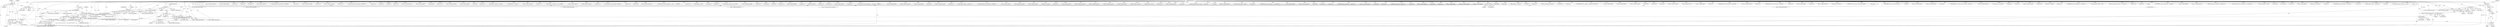 digraph "0_stb_98fdfc6df88b1e34a736d5e126e6c8139c8de1a6_2@pointer" {
"1000469" [label="(Call,error(f, VORBIS_invalid_setup))"];
"1000465" [label="(Call,get8_packet(f))"];
"1000445" [label="(Call,is_whole_packet_present(f, TRUE))"];
"1000440" [label="(Call,IS_PUSH_MODE(f))"];
"1000435" [label="(Call,start_packet(f))"];
"1000424" [label="(Call,skip(f, len))"];
"1000422" [label="(Call,next_segment(f))"];
"1000414" [label="(Call,start_packet(f))"];
"1000408" [label="(Call,start_page(f))"];
"1000395" [label="(Call,get8(f))"];
"1000332" [label="(Call,get8(f))"];
"1000328" [label="(Call,get32(f))"];
"1000326" [label="(Call,get32(f))"];
"1000324" [label="(Call,get32(f))"];
"1000313" [label="(Call,get32(f))"];
"1000288" [label="(Call,get8(f))"];
"1000277" [label="(Call,get32(f))"];
"1000259" [label="(Call,getn(f, header, 6))"];
"1000250" [label="(Call,get8(f))"];
"1000126" [label="(Call,start_page(f))"];
"1000107" [label="(MethodParameterIn,vorb *f)"];
"1000420" [label="(Call,len = next_segment(f))"];
"1000468" [label="(Return,return error(f, VORBIS_invalid_setup);)"];
"1002110" [label="(Call,error(f, VORBIS_invalid_setup))"];
"1001020" [label="(Call,error(f, VORBIS_outofmem))"];
"1000254" [label="(Call,error(f, VORBIS_invalid_first_page))"];
"1002025" [label="(Call,get_bits(f, 3))"];
"1002907" [label="(Call,get_bits(f,8))"];
"1003196" [label="(Call,get_bits(f,16))"];
"1000269" [label="(Call,vorbis_validate(header))"];
"1001152" [label="(Call,error(f, VORBIS_outofmem))"];
"1001392" [label="(Call,setup_temp_free(f,mults,sizeof(mults[0])*c->lookup_values))"];
"1002051" [label="(Call,get_bits(f, 8))"];
"1000585" [label="(Call,error(f, VORBIS_invalid_setup))"];
"1000603" [label="(Call,get_bits(f, 8))"];
"1000769" [label="(Call,error(f, VORBIS_invalid_setup))"];
"1000435" [label="(Call,start_packet(f))"];
"1000321" [label="(Call,error(f, VORBIS_invalid_first_page))"];
"1001843" [label="(Call,get_bits(f, 16))"];
"1001625" [label="(Call,setup_temp_free(f, mults,sizeof(mults[0])*c->lookup_values))"];
"1000332" [label="(Call,get8(f))"];
"1001896" [label="(Call,get_bits(f,16))"];
"1003203" [label="(Call,get_bits(f,8))"];
"1000500" [label="(Call,get_bits(f,8))"];
"1000284" [label="(Call,f->channels = get8(f))"];
"1000314" [label="(Identifier,f)"];
"1001243" [label="(Call,CHECK(f))"];
"1002453" [label="(Call,get_bits(f,6))"];
"1001340" [label="(Call,error(f, VORBIS_invalid_setup))"];
"1002637" [label="(Call,error(f, VORBIS_outofmem))"];
"1003238" [label="(Call,flush_packet(f))"];
"1001283" [label="(Call,get_bits(f, 32))"];
"1002065" [label="(Call,error(f, VORBIS_invalid_setup))"];
"1002535" [label="(Call,error(f, VORBIS_outofmem))"];
"1000108" [label="(Block,)"];
"1000249" [label="(Call,get8(f) != VORBIS_packet_id)"];
"1000573" [label="(Call,CHECK(f))"];
"1000262" [label="(Literal,6)"];
"1001291" [label="(Call,get_bits(f, 4))"];
"1000331" [label="(Identifier,x)"];
"1003265" [label="(Call,setup_malloc(f, sizeof(float) * f->blocksize_1))"];
"1003388" [label="(Call,init_blocksize(f, 1, f->blocksize_1))"];
"1000463" [label="(ControlStructure,if (get8_packet(f) != VORBIS_packet_setup))"];
"1000278" [label="(Identifier,f)"];
"1000413" [label="(Call,!start_packet(f))"];
"1002984" [label="(Call,error(f, VORBIS_invalid_setup))"];
"1002398" [label="(Call,get_bits(f, 16))"];
"1000289" [label="(Identifier,f)"];
"1002771" [label="(Call,setup_malloc(f, f->mapping_count * sizeof(*f->mapping)))"];
"1003330" [label="(Call,error(f, VORBIS_outofmem))"];
"1001404" [label="(Call,error(f, VORBIS_invalid_setup))"];
"1001249" [label="(Call,get_bits(f, 4))"];
"1002702" [label="(Call,setup_malloc(f, sizeof(r->classdata[j][0]) * classwords))"];
"1000370" [label="(Call,error(f, VORBIS_invalid_setup))"];
"1002324" [label="(Call,get_bits(f, 6))"];
"1003118" [label="(Call,get_bits(f,8))"];
"1003018" [label="(Call,error(f, VORBIS_invalid_setup))"];
"1001469" [label="(Call,setup_malloc(f, sizeof(c->multiplicands[0]) * c->entries        * c->dimensions))"];
"1002504" [label="(Call,get_bits(f,5))"];
"1000309" [label="(Call,f->sample_rate = get32(f))"];
"1000259" [label="(Call,getn(f, header, 6))"];
"1000127" [label="(Identifier,f)"];
"1000422" [label="(Call,next_segment(f))"];
"1000875" [label="(Call,setup_malloc(f, c->entries))"];
"1000333" [label="(Identifier,f)"];
"1003109" [label="(Call,get_bits(f,8))"];
"1000424" [label="(Call,skip(f, len))"];
"1000804" [label="(Call,get_bits(f,1))"];
"1002846" [label="(Call,setup_malloc(f, f->channels * sizeof(*m->chan)))"];
"1003132" [label="(Call,error(f, VORBIS_invalid_setup))"];
"1000616" [label="(Call,get_bits(f, 8))"];
"1002577" [label="(Call,get_bits(f, 8))"];
"1000445" [label="(Call,is_whole_packet_present(f, TRUE))"];
"1000328" [label="(Call,get32(f))"];
"1000465" [label="(Call,get8_packet(f))"];
"1001754" [label="(Call,CHECK(f))"];
"1003048" [label="(Call,get_bits(f, 4))"];
"1000403" [label="(Call,error(f, VORBIS_invalid_first_page))"];
"1000245" [label="(Call,error(f, VORBIS_invalid_first_page))"];
"1000329" [label="(Identifier,f)"];
"1000393" [label="(Call,x = get8(f))"];
"1001181" [label="(Call,error(f, VORBIS_outofmem))"];
"1002876" [label="(Call,get_bits(f,4))"];
"1000446" [label="(Identifier,f)"];
"1000753" [label="(Call,get_bits(f, ilog(limit)))"];
"1000125" [label="(Call,!start_page(f))"];
"1002035" [label="(Call,get_bits(f, 2))"];
"1002868" [label="(Call,get_bits(f,1))"];
"1000325" [label="(Identifier,f)"];
"1000107" [label="(MethodParameterIn,vorb *f)"];
"1000992" [label="(Call,error(f, VORBIS_outofmem))"];
"1002495" [label="(Call,get_bits(f,3))"];
"1000407" [label="(Call,!start_page(f))"];
"1000434" [label="(Call,!start_packet(f))"];
"1000419" [label="(Block,)"];
"1000313" [label="(Call,get32(f))"];
"1001446" [label="(Call,setup_malloc(f, sizeof(c->multiplicands[0]) * c->sorted_entries * c->dimensions))"];
"1002789" [label="(Call,error(f, VORBIS_outofmem))"];
"1000466" [label="(Identifier,f)"];
"1003146" [label="(Call,error(f, VORBIS_invalid_setup))"];
"1000470" [label="(Identifier,f)"];
"1003619" [label="(Call,stb_vorbis_get_file_offset(f))"];
"1001939" [label="(Call,get_bits(f,8))"];
"1003004" [label="(Call,error(f, VORBIS_invalid_setup))"];
"1002898" [label="(Call,get_bits(f,1))"];
"1000429" [label="(Identifier,f)"];
"1000264" [label="(Call,error(f, VORBIS_unexpected_eof))"];
"1000190" [label="(Call,getn(f, header, 6))"];
"1000440" [label="(Call,IS_PUSH_MODE(f))"];
"1000462" [label="(Call,crc32_init())"];
"1000261" [label="(Identifier,header)"];
"1003571" [label="(Call,f->first_decode = TRUE)"];
"1000469" [label="(Call,error(f, VORBIS_invalid_setup))"];
"1000138" [label="(Call,error(f, VORBIS_invalid_first_page))"];
"1003281" [label="(Call,setup_malloc(f, sizeof(float) * f->blocksize_1/2))"];
"1001683" [label="(Call,setup_temp_free(f, mults,sizeof(mults[0])*c->lookup_values))"];
"1001822" [label="(Call,error(f, VORBIS_outofmem))"];
"1001259" [label="(Call,error(f, VORBIS_invalid_setup))"];
"1001046" [label="(Call,error(f, VORBIS_outofmem))"];
"1001382" [label="(Call,get_bits(f, c->value_bits))"];
"1000590" [label="(Call,get_bits(f, 8))"];
"1003373" [label="(Call,error(f, VORBIS_outofmem))"];
"1000829" [label="(Call,error(f, VORBIS_invalid_setup))"];
"1003213" [label="(Call,error(f, VORBIS_invalid_setup))"];
"1001118" [label="(Call,error(f, VORBIS_invalid_setup))"];
"1003612" [label="(Call,error(f, VORBIS_outofmem))"];
"1000277" [label="(Call,get32(f))"];
"1000250" [label="(Call,get8(f))"];
"1000611" [label="(Call,error(f, VORBIS_invalid_setup))"];
"1000708" [label="(Call,setup_malloc(f, c->entries))"];
"1001275" [label="(Call,get_bits(f, 32))"];
"1001786" [label="(Call,error(f, VORBIS_invalid_setup))"];
"1002126" [label="(Call,get_bits(f,4))"];
"1000441" [label="(Identifier,f)"];
"1000260" [label="(Identifier,f)"];
"1000288" [label="(Call,get8(f))"];
"1001029" [label="(Call,setup_temp_malloc(f, sizeof(*c->codewords) * c->sorted_entries))"];
"1000232" [label="(Call,get8(f))"];
"1000395" [label="(Call,get8(f))"];
"1000251" [label="(Identifier,f)"];
"1001855" [label="(Call,error(f, VORBIS_invalid_setup))"];
"1000898" [label="(Call,setup_temp_free(f, lengths, c->entries))"];
"1001903" [label="(Call,get_bits(f,6))"];
"1001161" [label="(Call,setup_malloc(f, sizeof(*c->sorted_values   ) * (c->sorted_entries+1)))"];
"1000414" [label="(Call,start_packet(f))"];
"1001695" [label="(Call,error(f, VORBIS_outofmem))"];
"1000126" [label="(Call,start_page(f))"];
"1000324" [label="(Call,get32(f))"];
"1000148" [label="(Call,error(f, VORBIS_invalid_first_page))"];
"1000683" [label="(Call,error(f, VORBIS_invalid_setup))"];
"1001918" [label="(Call,get_bits(f,4))"];
"1000444" [label="(Call,!is_whole_packet_present(f, TRUE))"];
"1000632" [label="(Call,get_bits(f, 8))"];
"1003014" [label="(Call,get_bits(f,2))"];
"1001347" [label="(Call,setup_temp_malloc(f, sizeof(mults[0]) * c->lookup_values))"];
"1000158" [label="(Call,error(f, VORBIS_invalid_first_page))"];
"1002593" [label="(Call,error(f, VORBIS_invalid_setup))"];
"1000426" [label="(Identifier,len)"];
"1001990" [label="(Call,get_bits(f, 4))"];
"1001969" [label="(Call,get_bits(f, 5))"];
"1003354" [label="(Call,setup_malloc(f, sizeof(float) * f->blocksize_1/2))"];
"1000657" [label="(Call,get_bits(f,1))"];
"1002864" [label="(Call,error(f, VORBIS_outofmem))"];
"1000306" [label="(Call,error(f, VORBIS_too_many_channels))"];
"1000330" [label="(Call,x = get8(f))"];
"1000731" [label="(Call,get_bits(f,5))"];
"1001910" [label="(Call,get_bits(f,8))"];
"1003621" [label="(Return,return TRUE;)"];
"1000326" [label="(Call,get32(f))"];
"1002353" [label="(Call,error(f, VORBIS_outofmem))"];
"1002473" [label="(Call,error(f, VORBIS_invalid_setup))"];
"1000717" [label="(Call,error(f, VORBIS_outofmem))"];
"1000492" [label="(Call,error(f, VORBIS_invalid_setup))"];
"1003100" [label="(Call,get_bits(f,8))"];
"1001882" [label="(Call,get_bits(f,8))"];
"1003378" [label="(Call,init_blocksize(f, 0, f->blocksize_0))"];
"1000423" [label="(Identifier,f)"];
"1001656" [label="(Call,CHECK(f))"];
"1000420" [label="(Call,len = next_segment(f))"];
"1001778" [label="(Call,get_bits(f, 16))"];
"1001943" [label="(Call,error(f, VORBIS_feature_not_supported))"];
"1002417" [label="(Call,get_bits(f, 24))"];
"1003182" [label="(Call,get_bits(f,1))"];
"1002614" [label="(Call,setup_malloc(f, sizeof(*r->classdata) * f->codebooks[r->classbook].entries))"];
"1001066" [label="(Call,error(f, VORBIS_outofmem))"];
"1000382" [label="(Call,error(f, VORBIS_invalid_setup))"];
"1002723" [label="(Call,error(f, VORBIS_outofmem))"];
"1001637" [label="(Call,error(f, VORBIS_invalid_setup))"];
"1001794" [label="(Call,get_bits(f, 6))"];
"1000390" [label="(Call,error(f, VORBIS_invalid_setup))"];
"1000168" [label="(Call,error(f, VORBIS_invalid_first_page))"];
"1001889" [label="(Call,get_bits(f,16))"];
"1002761" [label="(Call,get_bits(f,6))"];
"1000272" [label="(Call,error(f, VORBIS_invalid_first_page))"];
"1003235" [label="(Call,error(f, VORBIS_invalid_setup))"];
"1000258" [label="(Call,!getn(f, header, 6))"];
"1001113" [label="(Call,setup_temp_free(f, values, 0))"];
"1001504" [label="(Call,error(f, VORBIS_outofmem))"];
"1000637" [label="(Call,get_bits(f, 8))"];
"1000281" [label="(Call,error(f, VORBIS_invalid_first_page))"];
"1001743" [label="(Call,setup_temp_free(f, mults, sizeof(mults[0])*c->lookup_values))"];
"1000276" [label="(Call,get32(f) != 0)"];
"1002436" [label="(Call,error(f, VORBIS_invalid_setup))"];
"1002829" [label="(Call,get_bits(f,16))"];
"1001206" [label="(Call,setup_temp_free(f, values, sizeof(*values)*c->sorted_entries))"];
"1003154" [label="(Call,get_bits(f, 6))"];
"1001362" [label="(Call,error(f, VORBIS_outofmem))"];
"1003623" [label="(MethodReturn,static int)"];
"1000436" [label="(Identifier,f)"];
"1000296" [label="(Call,error(f, VORBIS_invalid_first_page))"];
"1002461" [label="(Call,get_bits(f,8))"];
"1000598" [label="(Call,error(f, VORBIS_invalid_setup))"];
"1002931" [label="(Call,get_bits(f, ilog(f->channels-1)))"];
"1000415" [label="(Identifier,f)"];
"1002334" [label="(Call,setup_malloc(f, f->residue_count * sizeof(f->residue_config[0])))"];
"1001761" [label="(Call,get_bits(f, 6))"];
"1000485" [label="(Call,get8_packet(f))"];
"1001804" [label="(Call,setup_malloc(f, f->floor_count * sizeof(*f->floor_config)))"];
"1000327" [label="(Identifier,f)"];
"1000960" [label="(Call,CHECK(f))"];
"1002968" [label="(Call,error(f, VORBIS_invalid_setup))"];
"1000464" [label="(Call,get8_packet(f) != VORBIS_packet_setup)"];
"1003064" [label="(Call,error(f, VORBIS_invalid_setup))"];
"1002118" [label="(Call,get_bits(f,2))"];
"1000471" [label="(Identifier,VORBIS_invalid_setup)"];
"1000252" [label="(Identifier,VORBIS_packet_id)"];
"1001216" [label="(Call,setup_temp_free(f, c->codewords, sizeof(*c->codewords)*c->sorted_entries))"];
"1002410" [label="(Call,error(f, VORBIS_invalid_setup))"];
"1001009" [label="(Call,setup_malloc(f, c->sorted_entries))"];
"1000408" [label="(Call,start_page(f))"];
"1000279" [label="(Literal,0)"];
"1000667" [label="(Call,get_bits(f,1))"];
"1002499" [label="(Call,get_bits(f,1))"];
"1002837" [label="(Call,error(f, VORBIS_invalid_setup))"];
"1003189" [label="(Call,get_bits(f,16))"];
"1000468" [label="(Return,return error(f, VORBIS_invalid_setup);)"];
"1000425" [label="(Identifier,f)"];
"1000447" [label="(Identifier,TRUE)"];
"1002194" [label="(Call,get_bits(f, g->rangebits))"];
"1000816" [label="(Call,get_bits(f, 5))"];
"1001664" [label="(Call,setup_malloc(f, sizeof(c->multiplicands[0]) * c->lookup_values))"];
"1001230" [label="(Call,setup_temp_free(f, lengths, c->entries))"];
"1001053" [label="(Call,setup_temp_malloc(f, sizeof(*values) * c->sorted_entries))"];
"1002444" [label="(Call,get_bits(f,24))"];
"1000646" [label="(Call,get_bits(f, 8))"];
"1000236" [label="(Call,get8(f))"];
"1002516" [label="(Call,setup_malloc(f, sizeof(r->residue_books[0]) * r->classifications))"];
"1000887" [label="(Call,error(f, VORBIS_outofmem))"];
"1003223" [label="(Call,error(f, VORBIS_invalid_setup))"];
"1000240" [label="(Call,error(f, VORBIS_ogg_skeleton_not_supported))"];
"1000396" [label="(Identifier,f)"];
"1000510" [label="(Call,setup_malloc(f, sizeof(*f->codebooks) * f->codebook_count))"];
"1000467" [label="(Identifier,VORBIS_packet_setup)"];
"1001132" [label="(Call,setup_malloc(f, sizeof(*c->sorted_codewords) * (c->sorted_entries+1)))"];
"1000694" [label="(Call,setup_temp_malloc(f, c->entries))"];
"1000625" [label="(Call,get_bits(f, 8))"];
"1000439" [label="(ControlStructure,if (IS_PUSH_MODE(f)))"];
"1002424" [label="(Call,get_bits(f, 24))"];
"1002093" [label="(Call,get_bits(f,8))"];
"1000409" [label="(Identifier,f)"];
"1000528" [label="(Call,error(f, VORBIS_outofmem))"];
"1002947" [label="(Call,get_bits(f, ilog(f->channels-1)))"];
"1000421" [label="(Identifier,len)"];
"1001299" [label="(Call,get_bits(f,1))"];
"1001492" [label="(Call,setup_temp_free(f,mults,sizeof(mults[0])*c->lookup_values))"];
"1000577" [label="(Call,get_bits(f, 8))"];
"1003299" [label="(Call,setup_malloc(f, sizeof(int16) * longest_floorlist))"];
"1001756" [label="(Call,CHECK(f))"];
"1000974" [label="(Call,setup_malloc(f, sizeof(c->codewords[0]) * c->entries))"];
"1000469" -> "1000468"  [label="AST: "];
"1000469" -> "1000471"  [label="CFG: "];
"1000470" -> "1000469"  [label="AST: "];
"1000471" -> "1000469"  [label="AST: "];
"1000468" -> "1000469"  [label="CFG: "];
"1000469" -> "1003623"  [label="DDG: error(f, VORBIS_invalid_setup)"];
"1000469" -> "1003623"  [label="DDG: VORBIS_invalid_setup"];
"1000469" -> "1003623"  [label="DDG: f"];
"1000469" -> "1000468"  [label="DDG: error(f, VORBIS_invalid_setup)"];
"1000465" -> "1000469"  [label="DDG: f"];
"1000107" -> "1000469"  [label="DDG: f"];
"1000465" -> "1000464"  [label="AST: "];
"1000465" -> "1000466"  [label="CFG: "];
"1000466" -> "1000465"  [label="AST: "];
"1000467" -> "1000465"  [label="CFG: "];
"1000465" -> "1000464"  [label="DDG: f"];
"1000445" -> "1000465"  [label="DDG: f"];
"1000440" -> "1000465"  [label="DDG: f"];
"1000107" -> "1000465"  [label="DDG: f"];
"1000465" -> "1000485"  [label="DDG: f"];
"1000465" -> "1000492"  [label="DDG: f"];
"1000465" -> "1000500"  [label="DDG: f"];
"1000445" -> "1000444"  [label="AST: "];
"1000445" -> "1000447"  [label="CFG: "];
"1000446" -> "1000445"  [label="AST: "];
"1000447" -> "1000445"  [label="AST: "];
"1000444" -> "1000445"  [label="CFG: "];
"1000445" -> "1003623"  [label="DDG: f"];
"1000445" -> "1003623"  [label="DDG: TRUE"];
"1000445" -> "1000444"  [label="DDG: f"];
"1000445" -> "1000444"  [label="DDG: TRUE"];
"1000440" -> "1000445"  [label="DDG: f"];
"1000107" -> "1000445"  [label="DDG: f"];
"1000445" -> "1003571"  [label="DDG: TRUE"];
"1000445" -> "1003621"  [label="DDG: TRUE"];
"1000440" -> "1000439"  [label="AST: "];
"1000440" -> "1000441"  [label="CFG: "];
"1000441" -> "1000440"  [label="AST: "];
"1000446" -> "1000440"  [label="CFG: "];
"1000462" -> "1000440"  [label="CFG: "];
"1000440" -> "1003623"  [label="DDG: IS_PUSH_MODE(f)"];
"1000435" -> "1000440"  [label="DDG: f"];
"1000107" -> "1000440"  [label="DDG: f"];
"1000435" -> "1000434"  [label="AST: "];
"1000435" -> "1000436"  [label="CFG: "];
"1000436" -> "1000435"  [label="AST: "];
"1000434" -> "1000435"  [label="CFG: "];
"1000435" -> "1003623"  [label="DDG: f"];
"1000435" -> "1000434"  [label="DDG: f"];
"1000424" -> "1000435"  [label="DDG: f"];
"1000107" -> "1000435"  [label="DDG: f"];
"1000424" -> "1000419"  [label="AST: "];
"1000424" -> "1000426"  [label="CFG: "];
"1000425" -> "1000424"  [label="AST: "];
"1000426" -> "1000424"  [label="AST: "];
"1000429" -> "1000424"  [label="CFG: "];
"1000424" -> "1003623"  [label="DDG: len"];
"1000424" -> "1003623"  [label="DDG: skip(f, len)"];
"1000424" -> "1000422"  [label="DDG: f"];
"1000422" -> "1000424"  [label="DDG: f"];
"1000107" -> "1000424"  [label="DDG: f"];
"1000420" -> "1000424"  [label="DDG: len"];
"1000422" -> "1000420"  [label="AST: "];
"1000422" -> "1000423"  [label="CFG: "];
"1000423" -> "1000422"  [label="AST: "];
"1000420" -> "1000422"  [label="CFG: "];
"1000422" -> "1000420"  [label="DDG: f"];
"1000414" -> "1000422"  [label="DDG: f"];
"1000107" -> "1000422"  [label="DDG: f"];
"1000414" -> "1000413"  [label="AST: "];
"1000414" -> "1000415"  [label="CFG: "];
"1000415" -> "1000414"  [label="AST: "];
"1000413" -> "1000414"  [label="CFG: "];
"1000414" -> "1003623"  [label="DDG: f"];
"1000414" -> "1000413"  [label="DDG: f"];
"1000408" -> "1000414"  [label="DDG: f"];
"1000107" -> "1000414"  [label="DDG: f"];
"1000408" -> "1000407"  [label="AST: "];
"1000408" -> "1000409"  [label="CFG: "];
"1000409" -> "1000408"  [label="AST: "];
"1000407" -> "1000408"  [label="CFG: "];
"1000408" -> "1003623"  [label="DDG: f"];
"1000408" -> "1000407"  [label="DDG: f"];
"1000395" -> "1000408"  [label="DDG: f"];
"1000107" -> "1000408"  [label="DDG: f"];
"1000395" -> "1000393"  [label="AST: "];
"1000395" -> "1000396"  [label="CFG: "];
"1000396" -> "1000395"  [label="AST: "];
"1000393" -> "1000395"  [label="CFG: "];
"1000395" -> "1000393"  [label="DDG: f"];
"1000332" -> "1000395"  [label="DDG: f"];
"1000107" -> "1000395"  [label="DDG: f"];
"1000395" -> "1000403"  [label="DDG: f"];
"1000332" -> "1000330"  [label="AST: "];
"1000332" -> "1000333"  [label="CFG: "];
"1000333" -> "1000332"  [label="AST: "];
"1000330" -> "1000332"  [label="CFG: "];
"1000332" -> "1000330"  [label="DDG: f"];
"1000328" -> "1000332"  [label="DDG: f"];
"1000107" -> "1000332"  [label="DDG: f"];
"1000332" -> "1000370"  [label="DDG: f"];
"1000332" -> "1000382"  [label="DDG: f"];
"1000332" -> "1000390"  [label="DDG: f"];
"1000328" -> "1000108"  [label="AST: "];
"1000328" -> "1000329"  [label="CFG: "];
"1000329" -> "1000328"  [label="AST: "];
"1000331" -> "1000328"  [label="CFG: "];
"1000328" -> "1003623"  [label="DDG: get32(f)"];
"1000326" -> "1000328"  [label="DDG: f"];
"1000107" -> "1000328"  [label="DDG: f"];
"1000326" -> "1000108"  [label="AST: "];
"1000326" -> "1000327"  [label="CFG: "];
"1000327" -> "1000326"  [label="AST: "];
"1000329" -> "1000326"  [label="CFG: "];
"1000324" -> "1000326"  [label="DDG: f"];
"1000107" -> "1000326"  [label="DDG: f"];
"1000324" -> "1000108"  [label="AST: "];
"1000324" -> "1000325"  [label="CFG: "];
"1000325" -> "1000324"  [label="AST: "];
"1000327" -> "1000324"  [label="CFG: "];
"1000313" -> "1000324"  [label="DDG: f"];
"1000107" -> "1000324"  [label="DDG: f"];
"1000313" -> "1000309"  [label="AST: "];
"1000313" -> "1000314"  [label="CFG: "];
"1000314" -> "1000313"  [label="AST: "];
"1000309" -> "1000313"  [label="CFG: "];
"1000313" -> "1000309"  [label="DDG: f"];
"1000288" -> "1000313"  [label="DDG: f"];
"1000107" -> "1000313"  [label="DDG: f"];
"1000313" -> "1000321"  [label="DDG: f"];
"1000288" -> "1000284"  [label="AST: "];
"1000288" -> "1000289"  [label="CFG: "];
"1000289" -> "1000288"  [label="AST: "];
"1000284" -> "1000288"  [label="CFG: "];
"1000288" -> "1000284"  [label="DDG: f"];
"1000277" -> "1000288"  [label="DDG: f"];
"1000107" -> "1000288"  [label="DDG: f"];
"1000288" -> "1000296"  [label="DDG: f"];
"1000288" -> "1000306"  [label="DDG: f"];
"1000277" -> "1000276"  [label="AST: "];
"1000277" -> "1000278"  [label="CFG: "];
"1000278" -> "1000277"  [label="AST: "];
"1000279" -> "1000277"  [label="CFG: "];
"1000277" -> "1000276"  [label="DDG: f"];
"1000259" -> "1000277"  [label="DDG: f"];
"1000107" -> "1000277"  [label="DDG: f"];
"1000277" -> "1000281"  [label="DDG: f"];
"1000259" -> "1000258"  [label="AST: "];
"1000259" -> "1000262"  [label="CFG: "];
"1000260" -> "1000259"  [label="AST: "];
"1000261" -> "1000259"  [label="AST: "];
"1000262" -> "1000259"  [label="AST: "];
"1000258" -> "1000259"  [label="CFG: "];
"1000259" -> "1003623"  [label="DDG: header"];
"1000259" -> "1000258"  [label="DDG: f"];
"1000259" -> "1000258"  [label="DDG: header"];
"1000259" -> "1000258"  [label="DDG: 6"];
"1000250" -> "1000259"  [label="DDG: f"];
"1000107" -> "1000259"  [label="DDG: f"];
"1000259" -> "1000264"  [label="DDG: f"];
"1000259" -> "1000269"  [label="DDG: header"];
"1000259" -> "1000272"  [label="DDG: f"];
"1000250" -> "1000249"  [label="AST: "];
"1000250" -> "1000251"  [label="CFG: "];
"1000251" -> "1000250"  [label="AST: "];
"1000252" -> "1000250"  [label="CFG: "];
"1000250" -> "1000249"  [label="DDG: f"];
"1000126" -> "1000250"  [label="DDG: f"];
"1000107" -> "1000250"  [label="DDG: f"];
"1000250" -> "1000254"  [label="DDG: f"];
"1000126" -> "1000125"  [label="AST: "];
"1000126" -> "1000127"  [label="CFG: "];
"1000127" -> "1000126"  [label="AST: "];
"1000125" -> "1000126"  [label="CFG: "];
"1000126" -> "1003623"  [label="DDG: f"];
"1000126" -> "1000125"  [label="DDG: f"];
"1000107" -> "1000126"  [label="DDG: f"];
"1000126" -> "1000138"  [label="DDG: f"];
"1000126" -> "1000148"  [label="DDG: f"];
"1000126" -> "1000158"  [label="DDG: f"];
"1000126" -> "1000168"  [label="DDG: f"];
"1000126" -> "1000190"  [label="DDG: f"];
"1000126" -> "1000240"  [label="DDG: f"];
"1000126" -> "1000245"  [label="DDG: f"];
"1000107" -> "1000106"  [label="AST: "];
"1000107" -> "1003623"  [label="DDG: f"];
"1000107" -> "1000138"  [label="DDG: f"];
"1000107" -> "1000148"  [label="DDG: f"];
"1000107" -> "1000158"  [label="DDG: f"];
"1000107" -> "1000168"  [label="DDG: f"];
"1000107" -> "1000190"  [label="DDG: f"];
"1000107" -> "1000232"  [label="DDG: f"];
"1000107" -> "1000236"  [label="DDG: f"];
"1000107" -> "1000240"  [label="DDG: f"];
"1000107" -> "1000245"  [label="DDG: f"];
"1000107" -> "1000254"  [label="DDG: f"];
"1000107" -> "1000264"  [label="DDG: f"];
"1000107" -> "1000272"  [label="DDG: f"];
"1000107" -> "1000281"  [label="DDG: f"];
"1000107" -> "1000296"  [label="DDG: f"];
"1000107" -> "1000306"  [label="DDG: f"];
"1000107" -> "1000321"  [label="DDG: f"];
"1000107" -> "1000370"  [label="DDG: f"];
"1000107" -> "1000382"  [label="DDG: f"];
"1000107" -> "1000390"  [label="DDG: f"];
"1000107" -> "1000403"  [label="DDG: f"];
"1000107" -> "1000485"  [label="DDG: f"];
"1000107" -> "1000492"  [label="DDG: f"];
"1000107" -> "1000500"  [label="DDG: f"];
"1000107" -> "1000510"  [label="DDG: f"];
"1000107" -> "1000528"  [label="DDG: f"];
"1000107" -> "1000573"  [label="DDG: f"];
"1000107" -> "1000577"  [label="DDG: f"];
"1000107" -> "1000585"  [label="DDG: f"];
"1000107" -> "1000590"  [label="DDG: f"];
"1000107" -> "1000598"  [label="DDG: f"];
"1000107" -> "1000603"  [label="DDG: f"];
"1000107" -> "1000611"  [label="DDG: f"];
"1000107" -> "1000616"  [label="DDG: f"];
"1000107" -> "1000625"  [label="DDG: f"];
"1000107" -> "1000632"  [label="DDG: f"];
"1000107" -> "1000637"  [label="DDG: f"];
"1000107" -> "1000646"  [label="DDG: f"];
"1000107" -> "1000657"  [label="DDG: f"];
"1000107" -> "1000667"  [label="DDG: f"];
"1000107" -> "1000683"  [label="DDG: f"];
"1000107" -> "1000694"  [label="DDG: f"];
"1000107" -> "1000708"  [label="DDG: f"];
"1000107" -> "1000717"  [label="DDG: f"];
"1000107" -> "1000731"  [label="DDG: f"];
"1000107" -> "1000753"  [label="DDG: f"];
"1000107" -> "1000769"  [label="DDG: f"];
"1000107" -> "1000804"  [label="DDG: f"];
"1000107" -> "1000816"  [label="DDG: f"];
"1000107" -> "1000829"  [label="DDG: f"];
"1000107" -> "1000875"  [label="DDG: f"];
"1000107" -> "1000887"  [label="DDG: f"];
"1000107" -> "1000898"  [label="DDG: f"];
"1000107" -> "1000960"  [label="DDG: f"];
"1000107" -> "1000974"  [label="DDG: f"];
"1000107" -> "1000992"  [label="DDG: f"];
"1000107" -> "1001009"  [label="DDG: f"];
"1000107" -> "1001020"  [label="DDG: f"];
"1000107" -> "1001029"  [label="DDG: f"];
"1000107" -> "1001046"  [label="DDG: f"];
"1000107" -> "1001053"  [label="DDG: f"];
"1000107" -> "1001066"  [label="DDG: f"];
"1000107" -> "1001113"  [label="DDG: f"];
"1000107" -> "1001118"  [label="DDG: f"];
"1000107" -> "1001132"  [label="DDG: f"];
"1000107" -> "1001152"  [label="DDG: f"];
"1000107" -> "1001161"  [label="DDG: f"];
"1000107" -> "1001181"  [label="DDG: f"];
"1000107" -> "1001206"  [label="DDG: f"];
"1000107" -> "1001216"  [label="DDG: f"];
"1000107" -> "1001230"  [label="DDG: f"];
"1000107" -> "1001243"  [label="DDG: f"];
"1000107" -> "1001249"  [label="DDG: f"];
"1000107" -> "1001259"  [label="DDG: f"];
"1000107" -> "1001275"  [label="DDG: f"];
"1000107" -> "1001283"  [label="DDG: f"];
"1000107" -> "1001291"  [label="DDG: f"];
"1000107" -> "1001299"  [label="DDG: f"];
"1000107" -> "1001340"  [label="DDG: f"];
"1000107" -> "1001347"  [label="DDG: f"];
"1000107" -> "1001362"  [label="DDG: f"];
"1000107" -> "1001382"  [label="DDG: f"];
"1000107" -> "1001392"  [label="DDG: f"];
"1000107" -> "1001404"  [label="DDG: f"];
"1000107" -> "1001446"  [label="DDG: f"];
"1000107" -> "1001469"  [label="DDG: f"];
"1000107" -> "1001492"  [label="DDG: f"];
"1000107" -> "1001504"  [label="DDG: f"];
"1000107" -> "1001625"  [label="DDG: f"];
"1000107" -> "1001637"  [label="DDG: f"];
"1000107" -> "1001656"  [label="DDG: f"];
"1000107" -> "1001664"  [label="DDG: f"];
"1000107" -> "1001683"  [label="DDG: f"];
"1000107" -> "1001695"  [label="DDG: f"];
"1000107" -> "1001743"  [label="DDG: f"];
"1000107" -> "1001754"  [label="DDG: f"];
"1000107" -> "1001756"  [label="DDG: f"];
"1000107" -> "1001761"  [label="DDG: f"];
"1000107" -> "1001778"  [label="DDG: f"];
"1000107" -> "1001786"  [label="DDG: f"];
"1000107" -> "1001794"  [label="DDG: f"];
"1000107" -> "1001804"  [label="DDG: f"];
"1000107" -> "1001822"  [label="DDG: f"];
"1000107" -> "1001843"  [label="DDG: f"];
"1000107" -> "1001855"  [label="DDG: f"];
"1000107" -> "1001882"  [label="DDG: f"];
"1000107" -> "1001889"  [label="DDG: f"];
"1000107" -> "1001896"  [label="DDG: f"];
"1000107" -> "1001903"  [label="DDG: f"];
"1000107" -> "1001910"  [label="DDG: f"];
"1000107" -> "1001918"  [label="DDG: f"];
"1000107" -> "1001939"  [label="DDG: f"];
"1000107" -> "1001943"  [label="DDG: f"];
"1000107" -> "1001969"  [label="DDG: f"];
"1000107" -> "1001990"  [label="DDG: f"];
"1000107" -> "1002025"  [label="DDG: f"];
"1000107" -> "1002035"  [label="DDG: f"];
"1000107" -> "1002051"  [label="DDG: f"];
"1000107" -> "1002065"  [label="DDG: f"];
"1000107" -> "1002093"  [label="DDG: f"];
"1000107" -> "1002110"  [label="DDG: f"];
"1000107" -> "1002118"  [label="DDG: f"];
"1000107" -> "1002126"  [label="DDG: f"];
"1000107" -> "1002194"  [label="DDG: f"];
"1000107" -> "1002324"  [label="DDG: f"];
"1000107" -> "1002334"  [label="DDG: f"];
"1000107" -> "1002353"  [label="DDG: f"];
"1000107" -> "1002398"  [label="DDG: f"];
"1000107" -> "1002410"  [label="DDG: f"];
"1000107" -> "1002417"  [label="DDG: f"];
"1000107" -> "1002424"  [label="DDG: f"];
"1000107" -> "1002436"  [label="DDG: f"];
"1000107" -> "1002444"  [label="DDG: f"];
"1000107" -> "1002453"  [label="DDG: f"];
"1000107" -> "1002461"  [label="DDG: f"];
"1000107" -> "1002473"  [label="DDG: f"];
"1000107" -> "1002495"  [label="DDG: f"];
"1000107" -> "1002499"  [label="DDG: f"];
"1000107" -> "1002504"  [label="DDG: f"];
"1000107" -> "1002516"  [label="DDG: f"];
"1000107" -> "1002535"  [label="DDG: f"];
"1000107" -> "1002577"  [label="DDG: f"];
"1000107" -> "1002593"  [label="DDG: f"];
"1000107" -> "1002614"  [label="DDG: f"];
"1000107" -> "1002637"  [label="DDG: f"];
"1000107" -> "1002702"  [label="DDG: f"];
"1000107" -> "1002723"  [label="DDG: f"];
"1000107" -> "1002761"  [label="DDG: f"];
"1000107" -> "1002771"  [label="DDG: f"];
"1000107" -> "1002789"  [label="DDG: f"];
"1000107" -> "1002829"  [label="DDG: f"];
"1000107" -> "1002837"  [label="DDG: f"];
"1000107" -> "1002846"  [label="DDG: f"];
"1000107" -> "1002864"  [label="DDG: f"];
"1000107" -> "1002868"  [label="DDG: f"];
"1000107" -> "1002876"  [label="DDG: f"];
"1000107" -> "1002898"  [label="DDG: f"];
"1000107" -> "1002907"  [label="DDG: f"];
"1000107" -> "1002931"  [label="DDG: f"];
"1000107" -> "1002947"  [label="DDG: f"];
"1000107" -> "1002968"  [label="DDG: f"];
"1000107" -> "1002984"  [label="DDG: f"];
"1000107" -> "1003004"  [label="DDG: f"];
"1000107" -> "1003014"  [label="DDG: f"];
"1000107" -> "1003018"  [label="DDG: f"];
"1000107" -> "1003048"  [label="DDG: f"];
"1000107" -> "1003064"  [label="DDG: f"];
"1000107" -> "1003100"  [label="DDG: f"];
"1000107" -> "1003109"  [label="DDG: f"];
"1000107" -> "1003118"  [label="DDG: f"];
"1000107" -> "1003132"  [label="DDG: f"];
"1000107" -> "1003146"  [label="DDG: f"];
"1000107" -> "1003154"  [label="DDG: f"];
"1000107" -> "1003182"  [label="DDG: f"];
"1000107" -> "1003189"  [label="DDG: f"];
"1000107" -> "1003196"  [label="DDG: f"];
"1000107" -> "1003203"  [label="DDG: f"];
"1000107" -> "1003213"  [label="DDG: f"];
"1000107" -> "1003223"  [label="DDG: f"];
"1000107" -> "1003235"  [label="DDG: f"];
"1000107" -> "1003238"  [label="DDG: f"];
"1000107" -> "1003265"  [label="DDG: f"];
"1000107" -> "1003281"  [label="DDG: f"];
"1000107" -> "1003299"  [label="DDG: f"];
"1000107" -> "1003330"  [label="DDG: f"];
"1000107" -> "1003354"  [label="DDG: f"];
"1000107" -> "1003373"  [label="DDG: f"];
"1000107" -> "1003378"  [label="DDG: f"];
"1000107" -> "1003388"  [label="DDG: f"];
"1000107" -> "1003612"  [label="DDG: f"];
"1000107" -> "1003619"  [label="DDG: f"];
"1000420" -> "1000419"  [label="AST: "];
"1000421" -> "1000420"  [label="AST: "];
"1000425" -> "1000420"  [label="CFG: "];
"1000420" -> "1003623"  [label="DDG: next_segment(f)"];
"1000468" -> "1000463"  [label="AST: "];
"1003623" -> "1000468"  [label="CFG: "];
"1000468" -> "1003623"  [label="DDG: <RET>"];
}
